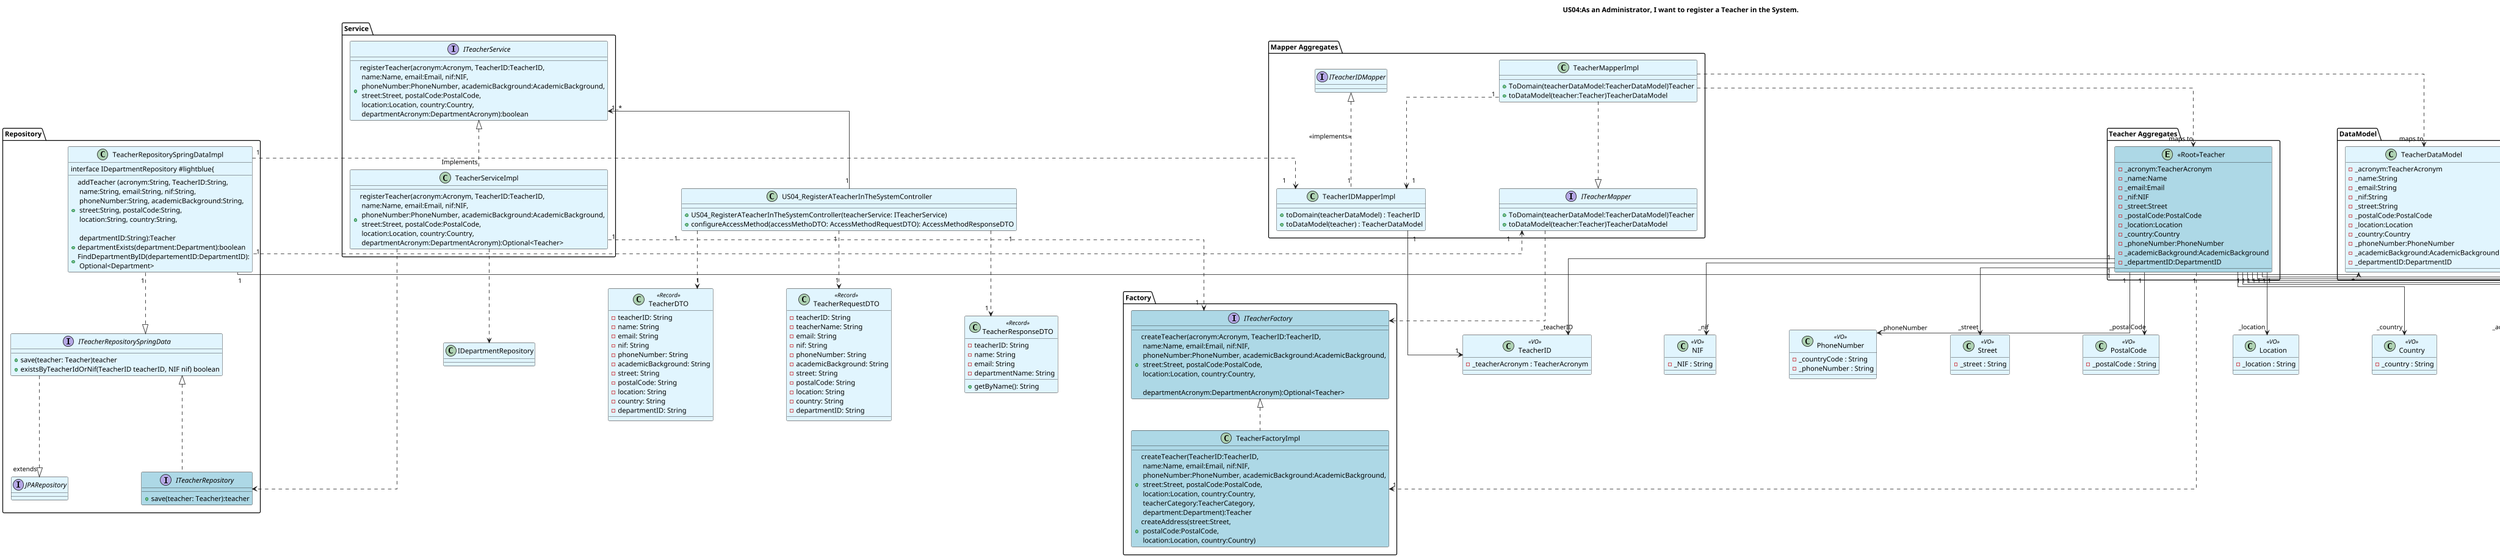 @startuml
scale 0.8
skinparam ranksep 20
skinparam nodesep 150
skinparam linetype ortho
skinparam classBackgroundColor #E1F5FE

title US04:As an Administrator, I want to register a Teacher in the System.

' ===== CONTROLLER =======

class US04_RegisterATeacherInTheSystemController {
    +US04_RegisterATeacherInTheSystemController(teacherService: ITeacherService)
    +configureAccessMethod(accessMethoDTO: AccessMethodRequestDTO): AccessMethodResponseDTO
}

' ===== FACTORY =======

package "Factory"{
 class TeacherFactoryImpl #lightblue{
    +createTeacher(TeacherID:TeacherID,\n name:Name, email:Email, nif:NIF,\n phoneNumber:PhoneNumber, academicBackground:AcademicBackground,\n street:Street, postalCode:PostalCode,\n location:Location, country:Country,\n teacherCategory:TeacherCategory,\n department:Department):Teacher
    +createAddress(street:Street,\n postalCode:PostalCode,\n location:Location, country:Country)
 }

 interface ITeacherFactory #lightblue{
    +createTeacher(acronym:Acronym, TeacherID:TeacherID,\n name:Name, email:Email, nif:NIF,\n phoneNumber:PhoneNumber, academicBackground:AcademicBackground,\n street:Street, postalCode:PostalCode,\n location:Location, country:Country,\n \n departmentAcronym:DepartmentAcronym):Optional<Teacher>
 }
}

' ===== SERVICE =======

package "Service"{
 class TeacherServiceImpl{
   +registerTeacher(acronym:Acronym, TeacherID:TeacherID,\n name:Name, email:Email, nif:NIF,\n phoneNumber:PhoneNumber, academicBackground:AcademicBackground,\n street:Street, postalCode:PostalCode,\n location:Location, country:Country,\n departmentAcronym:DepartmentAcronym):Optional<Teacher>
 }
 interface ITeacherService{
    +registerTeacher(acronym:Acronym, TeacherID:TeacherID,\n name:Name, email:Email, nif:NIF,\n phoneNumber:PhoneNumber, academicBackground:AcademicBackground,\n street:Street, postalCode:PostalCode,\n location:Location, country:Country,\n departmentAcronym:DepartmentAcronym):boolean
 }
}

' ===== MAPPER =======

package "Mapper Aggregates" {
 class TeacherMapperImpl{
    + ToDomain(teacherDataModel:TeacherDataModel)Teacher
    +toDataModel(teacher:Teacher)TeacherDataModel
 }

 interface ITeacherMapper{
    + ToDomain(teacherDataModel:TeacherDataModel)Teacher
    +toDataModel(teacher:Teacher)TeacherDataModel
 }

 class TeacherIDMapperImpl {
   +toDomain(teacherDataModel) : TeacherID
   +toDataModel(teacher) : TeacherDataModel
 }

 interface ITeacherIDMapper
}

' ===== DATA MODEL =======

package "DataModel" {
 class TeacherDataModel{
        -_acronym:TeacherAcronym
        -_name:String
        -_email:String
        -_nif:String
        -_street:String
        -_postalCode:PostalCode
        -_location:Location
        -_country:Country
        -_phoneNumber:PhoneNumber
        -_academicBackground:AcademicBackground
        -_departmentID:DepartmentID
 }
}

' ===== REPOSITORY =======

package "Repository"{
 class TeacherRepositorySpringDataImpl{
    +addTeacher (acronym:String, TeacherID:String,\n name:String, email:String, nif:String,\n phoneNumber:String, academicBackground:String,\n street:String, postalCode:String,\n location:String, country:String,\n \n departmentID:String):Teacher

 interface IDepartmentRepository #lightblue{
     +departmentExists(department:Department):boolean
     +FindDepartmentByID(departementID:DepartmentID):\n Optional<Department>
 }

 interface ITeacherRepository #lightblue{
     +save(teacher: Teacher):teacher

 }
 interface JPARepository{}

 interface ITeacherRepositorySpringData{
 +save(teacher: Teacher)teacher
 +existsByTeacherIdOrNif(TeacherID teacherID, NIF nif) boolean
 }
}

' === DTO ===

class TeacherDTO <<Record>>{
    - teacherID: String
    - name: String
    - email: String
    - nif: String
    - phoneNumber: String
    - academicBackground: String
    - street: String
    - postalCode: String
    - location: String
    - country: String
    - departmentID: String
}

class TeacherRequestDTO <<Record>>{
    - teacherID: String
    - teacherName: String
    - email: String
    - nif: String
    - phoneNumber: String
    - academicBackground: String
    - street: String
    - postalCode: String
    - location: String
    - country: String
    - departmentID: String
}
class TeacherResponseDTO <<Record>>{
    - teacherID: String
    - name: String
    - email: String
    - departmentName: String
    + getByName(): String
}

' === TEACHER ===

package "Teacher Aggregates"  {
    entity "<<Root>>Teacher" #lightblue{
        -_acronym:TeacherAcronym
        -_name:Name
        -_email:Email
        -_nif:NIF
        -_street:Street
        -_postalCode:PostalCode
        -_location:Location
        -_country:Country
        -_phoneNumber:PhoneNumber
        -_academicBackground:AcademicBackground
        -_departmentID:DepartmentID
     }
}

' ======= VALUE OBJECTS =======

class TeacherID <<VO>> {
 -_teacherAcronym : TeacherAcronym
}

class TeacherAcronym <<VO>> {
 -_acronym : String
}

class Name <<VO>> {
 -_name : String
}

class Email <<VO>> {
 -_email : String
}

class NIF <<VO>> {
 -_NIF : String
}

class PhoneNumber <<VO>> {
 -_countryCode : String
 -_phoneNumber : String
}

class Street <<VO>> {
 -_street : String
}

class PostalCode <<VO>> {
 -_postalCode : String
}

class Location <<VO>> {
 -_location : String
}

class Country <<VO>> {
 -_country : String
}

class AcademicBackground <<VO>> {
 -_academicBackground : String
}

class DepartmentID <<VO>> {
 -_acronym : DepartmentAcronym
}


US04_RegisterATeacherInTheSystemController "1"-u->"1..*" ITeacherService
US04_RegisterATeacherInTheSystemController "1"..> "1" TeacherRequestDTO
US04_RegisterATeacherInTheSystemController "1"..> "1" TeacherResponseDTO
US04_RegisterATeacherInTheSystemController "1"..> "1" TeacherDTO

ITeacherService <|.."Implements" TeacherServiceImpl
TeacherServiceImpl ..> ITeacherRepository
TeacherServiceImpl ..> IDepartmentRepository

TeacherServiceImpl"1" ..>"1" ITeacherFactory
ITeacherFactory <|..TeacherFactoryImpl
"<<Root>>Teacher" "1"..>"1" TeacherFactoryImpl
ITeacherRepositorySpringData ..|> "extends"JPARepository
TeacherRepositorySpringDataImpl "1"..|> ITeacherRepositorySpringData
ITeacherRepositorySpringData <|.. ITeacherRepository

TeacherRepositorySpringDataImpl"1" ->"*" TeacherDataModel
ITeacherMapper "1"<.. "1"TeacherRepositorySpringDataImpl
ITeacherMapper ..> ITeacherFactory
TeacherMapperImpl ..|> ITeacherMapper
TeacherMapperImpl..>"maps to" TeacherDataModel
TeacherMapperImpl..>"maps to""<<Root>>Teacher"

'Value Object Composition'
"<<Root>>Teacher" "1" --> "_teacherID" TeacherID
"<<Root>>Teacher" "1" --> "_acronym" TeacherAcronym
"<<Root>>Teacher" "1" --> "_name" Name
"<<Root>>Teacher" "1" --> "_email" Email
"<<Root>>Teacher" "1" --> "_nif" NIF
"<<Root>>Teacher" "1" --> "_phoneNumber" PhoneNumber
"<<Root>>Teacher" "1" --> "_academicBackground" AcademicBackground
"<<Root>>Teacher" "1" --> "_street" Street
"<<Root>>Teacher" "1" --> "_postalCode" PostalCode
"<<Root>>Teacher" "1" --> "_location" Location
"<<Root>>Teacher" "1" --> "_country" Country
"<<Root>>Teacher" "1" --> "_departmentID" DepartmentID

TeacherIDMapperImpl "1" --> "1" TeacherID
TeacherMapperImpl "1" ..> "1" TeacherIDMapperImpl
ITeacherIDMapper <|.. "1" TeacherIDMapperImpl : <<implements>>
TeacherRepositorySpringDataImpl "1" ..> "1" TeacherIDMapperImpl

@enduml